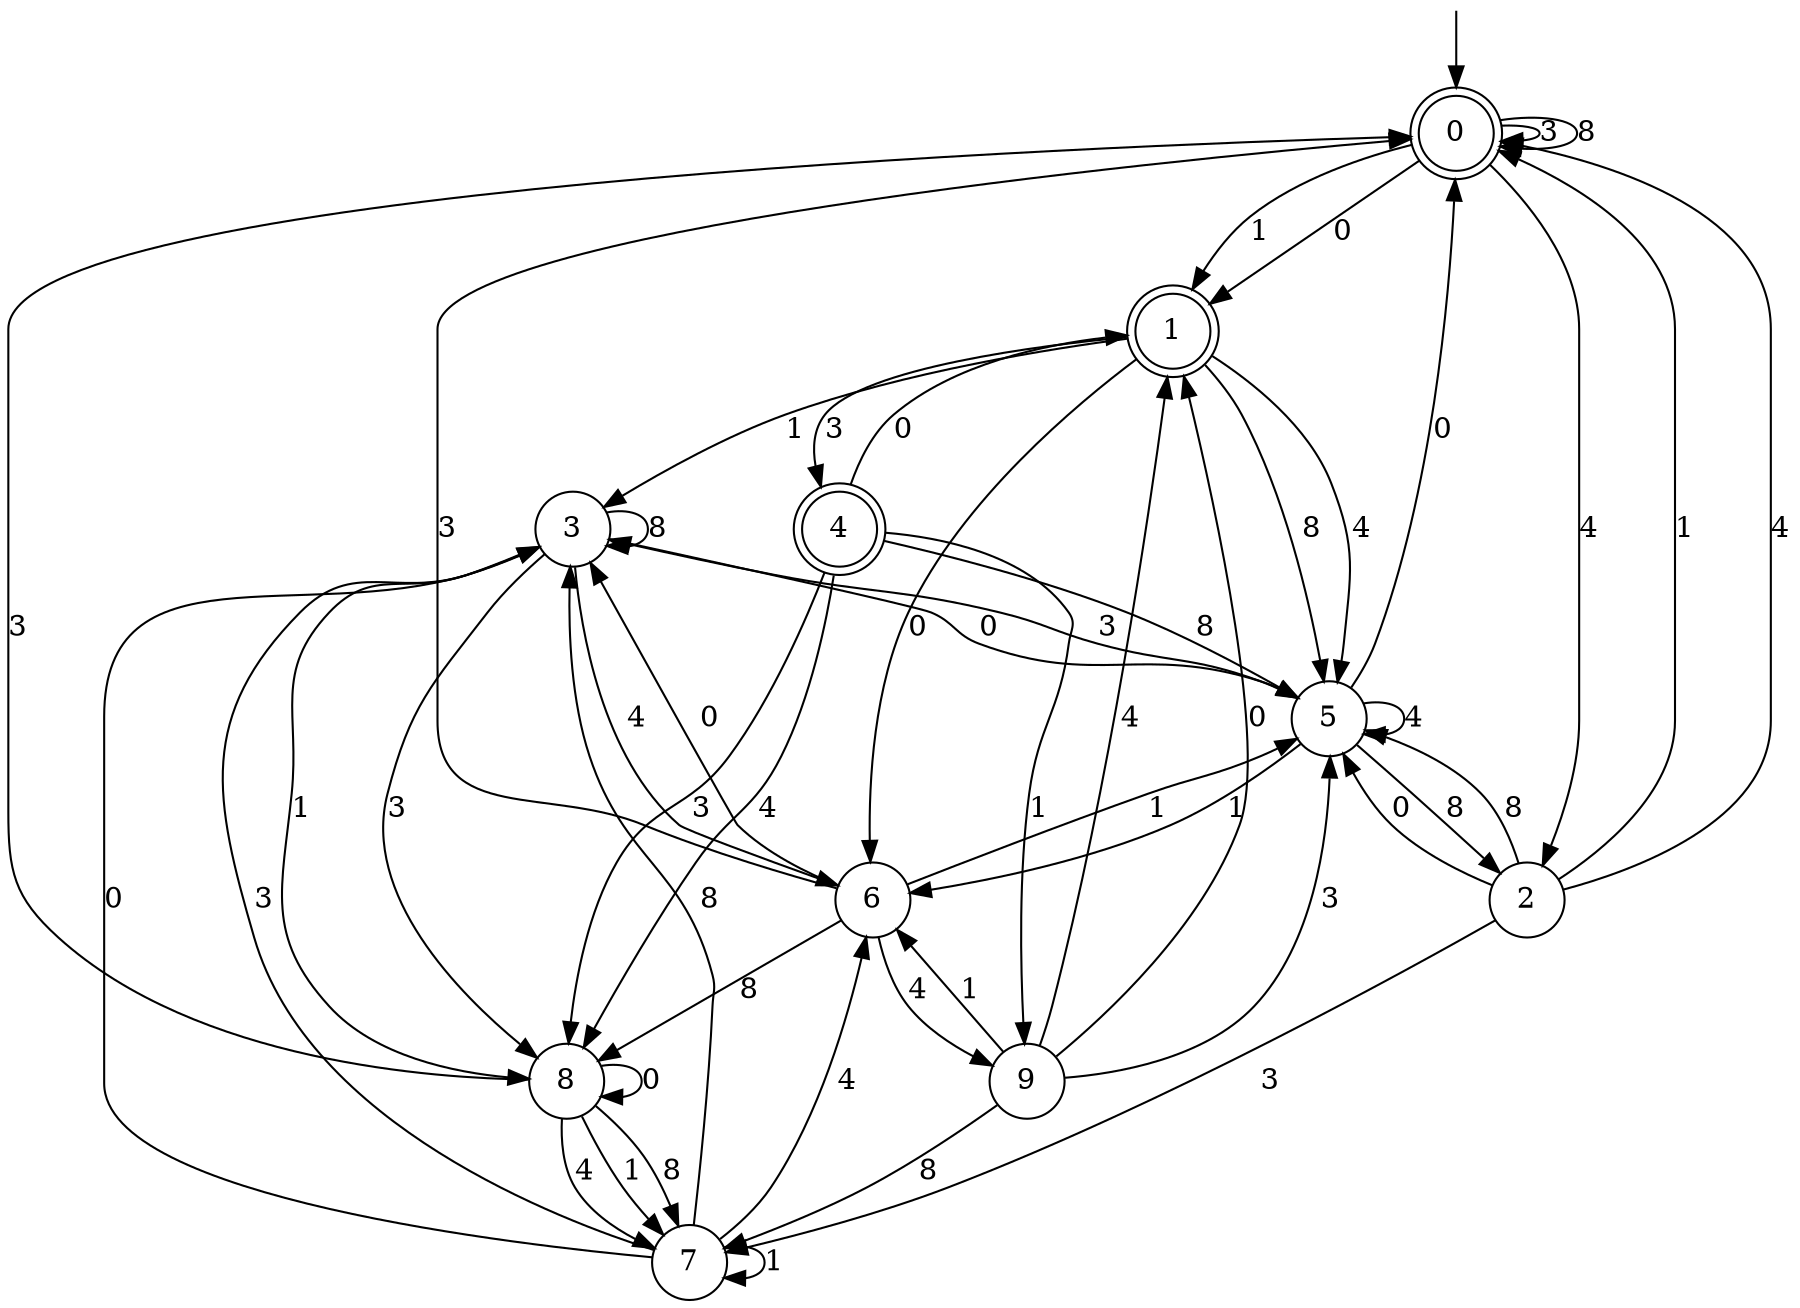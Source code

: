 digraph g {

	s0 [shape="doublecircle" label="0"];
	s1 [shape="doublecircle" label="1"];
	s2 [shape="circle" label="2"];
	s3 [shape="circle" label="3"];
	s4 [shape="doublecircle" label="4"];
	s5 [shape="circle" label="5"];
	s6 [shape="circle" label="6"];
	s7 [shape="circle" label="7"];
	s8 [shape="circle" label="8"];
	s9 [shape="circle" label="9"];
	s0 -> s1 [label="1"];
	s0 -> s0 [label="3"];
	s0 -> s0 [label="8"];
	s0 -> s2 [label="4"];
	s0 -> s1 [label="0"];
	s1 -> s3 [label="1"];
	s1 -> s4 [label="3"];
	s1 -> s5 [label="8"];
	s1 -> s5 [label="4"];
	s1 -> s6 [label="0"];
	s2 -> s0 [label="1"];
	s2 -> s7 [label="3"];
	s2 -> s5 [label="8"];
	s2 -> s0 [label="4"];
	s2 -> s5 [label="0"];
	s3 -> s8 [label="1"];
	s3 -> s8 [label="3"];
	s3 -> s3 [label="8"];
	s3 -> s6 [label="4"];
	s3 -> s5 [label="0"];
	s4 -> s9 [label="1"];
	s4 -> s8 [label="3"];
	s4 -> s5 [label="8"];
	s4 -> s8 [label="4"];
	s4 -> s1 [label="0"];
	s5 -> s6 [label="1"];
	s5 -> s3 [label="3"];
	s5 -> s2 [label="8"];
	s5 -> s5 [label="4"];
	s5 -> s0 [label="0"];
	s6 -> s5 [label="1"];
	s6 -> s0 [label="3"];
	s6 -> s8 [label="8"];
	s6 -> s9 [label="4"];
	s6 -> s3 [label="0"];
	s7 -> s7 [label="1"];
	s7 -> s3 [label="3"];
	s7 -> s3 [label="8"];
	s7 -> s6 [label="4"];
	s7 -> s3 [label="0"];
	s8 -> s7 [label="1"];
	s8 -> s0 [label="3"];
	s8 -> s7 [label="8"];
	s8 -> s7 [label="4"];
	s8 -> s8 [label="0"];
	s9 -> s6 [label="1"];
	s9 -> s5 [label="3"];
	s9 -> s7 [label="8"];
	s9 -> s1 [label="4"];
	s9 -> s1 [label="0"];

__start0 [label="" shape="none" width="0" height="0"];
__start0 -> s0;

}
